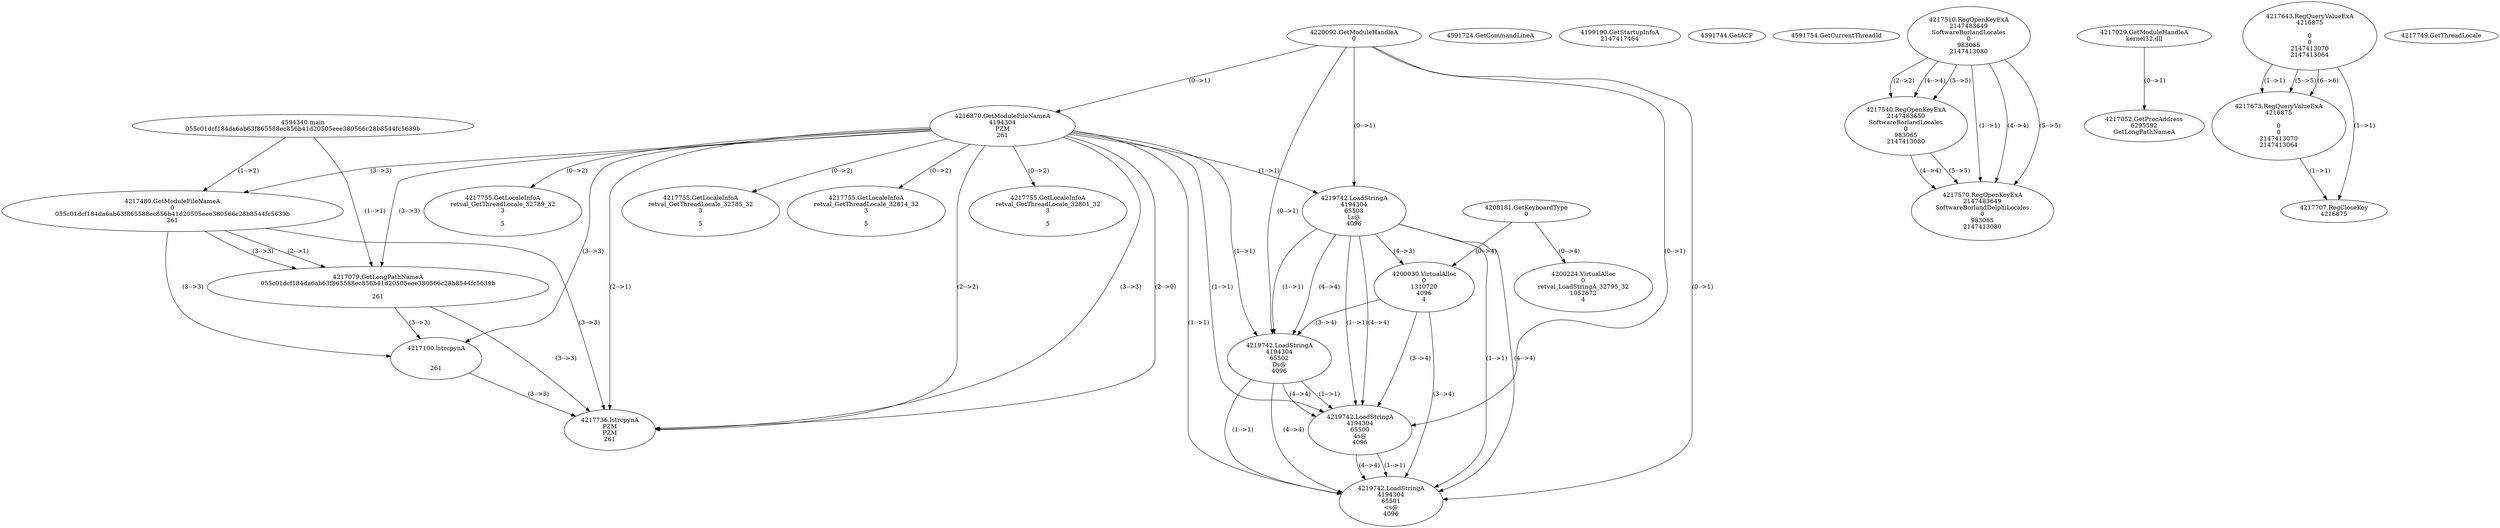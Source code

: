 // Global SCDG with merge call
digraph {
	0 [label="4594340.main
055c01dcf184da6ab63f865588ec856b41d20505eee380566c28b8544fc5639b"]
	1 [label="4220092.GetModuleHandleA
0"]
	2 [label="4208181.GetKeyboardType
0"]
	3 [label="4591724.GetCommandLineA
"]
	4 [label="4199190.GetStartupInfoA
2147417464"]
	5 [label="4591744.GetACP
"]
	6 [label="4591754.GetCurrentThreadId
"]
	7 [label="4216870.GetModuleFileNameA
4194304
PZM
261"]
	1 -> 7 [label="(0-->1)"]
	8 [label="4217480.GetModuleFileNameA
0
055c01dcf184da6ab63f865588ec856b41d20505eee380566c28b8544fc5639b
261"]
	0 -> 8 [label="(1-->2)"]
	7 -> 8 [label="(3-->3)"]
	9 [label="4217510.RegOpenKeyExA
2147483649
Software\Borland\Locales
0
983065
2147413080"]
	10 [label="4217540.RegOpenKeyExA
2147483650
Software\Borland\Locales
0
983065
2147413080"]
	9 -> 10 [label="(2-->2)"]
	9 -> 10 [label="(4-->4)"]
	9 -> 10 [label="(5-->5)"]
	11 [label="4217570.RegOpenKeyExA
2147483649
Software\Borland\Delphi\Locales
0
983065
2147413080"]
	9 -> 11 [label="(1-->1)"]
	9 -> 11 [label="(4-->4)"]
	10 -> 11 [label="(4-->4)"]
	9 -> 11 [label="(5-->5)"]
	10 -> 11 [label="(5-->5)"]
	12 [label="4217029.GetModuleHandleA
kernel32.dll"]
	13 [label="4217052.GetProcAddress
6295592
GetLongPathNameA"]
	12 -> 13 [label="(0-->1)"]
	14 [label="4217079.GetLongPathNameA
055c01dcf184da6ab63f865588ec856b41d20505eee380566c28b8544fc5639b

261"]
	0 -> 14 [label="(1-->1)"]
	8 -> 14 [label="(2-->1)"]
	7 -> 14 [label="(3-->3)"]
	8 -> 14 [label="(3-->3)"]
	15 [label="4217100.lstrcpynA


261"]
	7 -> 15 [label="(3-->3)"]
	8 -> 15 [label="(3-->3)"]
	14 -> 15 [label="(3-->3)"]
	16 [label="4217643.RegQueryValueExA
4216875

0
0
2147413070
2147413064"]
	17 [label="4217673.RegQueryValueExA
4216875

0
0
2147413070
2147413064"]
	16 -> 17 [label="(1-->1)"]
	16 -> 17 [label="(5-->5)"]
	16 -> 17 [label="(6-->6)"]
	18 [label="4217707.RegCloseKey
4216875"]
	16 -> 18 [label="(1-->1)"]
	17 -> 18 [label="(1-->1)"]
	19 [label="4217736.lstrcpynA
PZM
PZM
261"]
	7 -> 19 [label="(2-->1)"]
	7 -> 19 [label="(2-->2)"]
	7 -> 19 [label="(3-->3)"]
	8 -> 19 [label="(3-->3)"]
	14 -> 19 [label="(3-->3)"]
	15 -> 19 [label="(3-->3)"]
	7 -> 19 [label="(2-->0)"]
	20 [label="4217749.GetThreadLocale
"]
	21 [label="4217755.GetLocaleInfoA
retval_GetThreadLocale_32789_32
3

5"]
	7 -> 21 [label="(0-->2)"]
	22 [label="4219742.LoadStringA
4194304
65503
Ls@
4096"]
	1 -> 22 [label="(0-->1)"]
	7 -> 22 [label="(1-->1)"]
	23 [label="4200030.VirtualAlloc
0
1310720
4096
4"]
	22 -> 23 [label="(4-->3)"]
	2 -> 23 [label="(0-->4)"]
	24 [label="4219742.LoadStringA
4194304
65502
Ds@
4096"]
	1 -> 24 [label="(0-->1)"]
	7 -> 24 [label="(1-->1)"]
	22 -> 24 [label="(1-->1)"]
	22 -> 24 [label="(4-->4)"]
	23 -> 24 [label="(3-->4)"]
	25 [label="4219742.LoadStringA
4194304
65500
4s@
4096"]
	1 -> 25 [label="(0-->1)"]
	7 -> 25 [label="(1-->1)"]
	22 -> 25 [label="(1-->1)"]
	24 -> 25 [label="(1-->1)"]
	22 -> 25 [label="(4-->4)"]
	23 -> 25 [label="(3-->4)"]
	24 -> 25 [label="(4-->4)"]
	26 [label="4217755.GetLocaleInfoA
retval_GetThreadLocale_32785_32
3

5"]
	7 -> 26 [label="(0-->2)"]
	27 [label="4217755.GetLocaleInfoA
retval_GetThreadLocale_32814_32
3

5"]
	7 -> 27 [label="(0-->2)"]
	28 [label="4200224.VirtualAlloc
0
retval_LoadStringA_32795_32
1052672
4"]
	2 -> 28 [label="(0-->4)"]
	29 [label="4219742.LoadStringA
4194304
65501
<s@
4096"]
	1 -> 29 [label="(0-->1)"]
	7 -> 29 [label="(1-->1)"]
	22 -> 29 [label="(1-->1)"]
	24 -> 29 [label="(1-->1)"]
	25 -> 29 [label="(1-->1)"]
	22 -> 29 [label="(4-->4)"]
	23 -> 29 [label="(3-->4)"]
	24 -> 29 [label="(4-->4)"]
	25 -> 29 [label="(4-->4)"]
	30 [label="4217755.GetLocaleInfoA
retval_GetThreadLocale_32801_32
3

5"]
	7 -> 30 [label="(0-->2)"]
}
